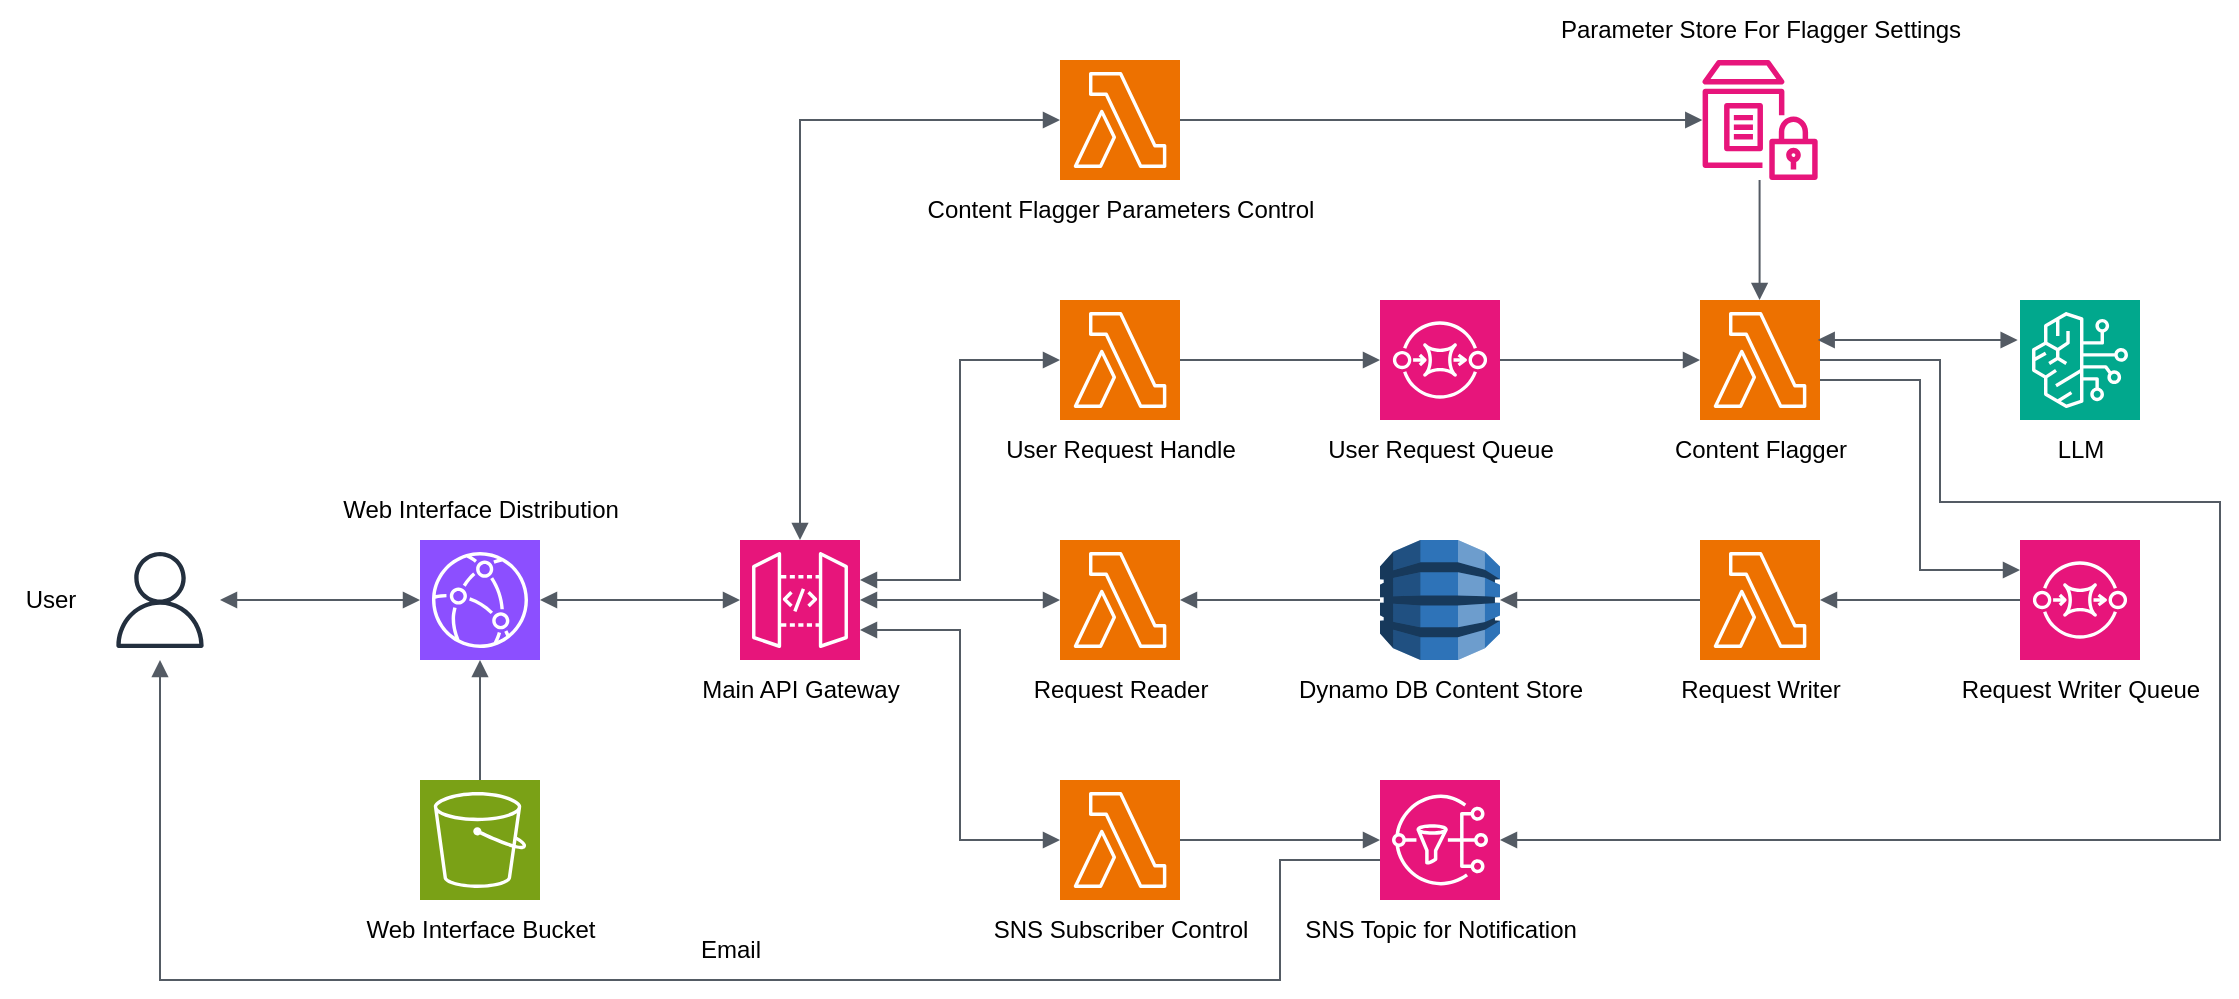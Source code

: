 <mxfile version="24.7.6">
  <diagram name="Page-1" id="YujacrHTaQRyxD3w--DK">
    <mxGraphModel dx="1793" dy="975" grid="1" gridSize="10" guides="1" tooltips="1" connect="1" arrows="1" fold="1" page="1" pageScale="1" pageWidth="1169" pageHeight="827" math="0" shadow="0">
      <root>
        <mxCell id="0" />
        <mxCell id="1" parent="0" />
        <mxCell id="wFZhUTVder0LunFpuohw-1" value="" style="sketch=0;points=[[0,0,0],[0.25,0,0],[0.5,0,0],[0.75,0,0],[1,0,0],[0,1,0],[0.25,1,0],[0.5,1,0],[0.75,1,0],[1,1,0],[0,0.25,0],[0,0.5,0],[0,0.75,0],[1,0.25,0],[1,0.5,0],[1,0.75,0]];outlineConnect=0;fontColor=#232F3E;fillColor=#E7157B;strokeColor=#ffffff;dashed=0;verticalLabelPosition=bottom;verticalAlign=top;align=center;html=1;fontSize=12;fontStyle=0;aspect=fixed;shape=mxgraph.aws4.resourceIcon;resIcon=mxgraph.aws4.api_gateway;" vertex="1" parent="1">
          <mxGeometry x="400" y="400" width="60" height="60" as="geometry" />
        </mxCell>
        <mxCell id="wFZhUTVder0LunFpuohw-2" value="" style="sketch=0;points=[[0,0,0],[0.25,0,0],[0.5,0,0],[0.75,0,0],[1,0,0],[0,1,0],[0.25,1,0],[0.5,1,0],[0.75,1,0],[1,1,0],[0,0.25,0],[0,0.5,0],[0,0.75,0],[1,0.25,0],[1,0.5,0],[1,0.75,0]];outlineConnect=0;fontColor=#232F3E;fillColor=#8C4FFF;strokeColor=#ffffff;dashed=0;verticalLabelPosition=bottom;verticalAlign=top;align=center;html=1;fontSize=12;fontStyle=0;aspect=fixed;shape=mxgraph.aws4.resourceIcon;resIcon=mxgraph.aws4.cloudfront;" vertex="1" parent="1">
          <mxGeometry x="240" y="400" width="60" height="60" as="geometry" />
        </mxCell>
        <mxCell id="wFZhUTVder0LunFpuohw-3" value="" style="sketch=0;points=[[0,0,0],[0.25,0,0],[0.5,0,0],[0.75,0,0],[1,0,0],[0,1,0],[0.25,1,0],[0.5,1,0],[0.75,1,0],[1,1,0],[0,0.25,0],[0,0.5,0],[0,0.75,0],[1,0.25,0],[1,0.5,0],[1,0.75,0]];outlineConnect=0;fontColor=#232F3E;fillColor=#7AA116;strokeColor=#ffffff;dashed=0;verticalLabelPosition=bottom;verticalAlign=top;align=center;html=1;fontSize=12;fontStyle=0;aspect=fixed;shape=mxgraph.aws4.resourceIcon;resIcon=mxgraph.aws4.s3;" vertex="1" parent="1">
          <mxGeometry x="240" y="520" width="60" height="60" as="geometry" />
        </mxCell>
        <mxCell id="wFZhUTVder0LunFpuohw-4" value="" style="edgeStyle=orthogonalEdgeStyle;html=1;endArrow=none;elbow=vertical;startArrow=block;startFill=1;strokeColor=#545B64;rounded=0;exitX=0.5;exitY=1;exitDx=0;exitDy=0;exitPerimeter=0;entryX=0.5;entryY=0;entryDx=0;entryDy=0;entryPerimeter=0;" edge="1" parent="1" source="wFZhUTVder0LunFpuohw-2" target="wFZhUTVder0LunFpuohw-3">
          <mxGeometry width="100" relative="1" as="geometry">
            <mxPoint x="380" y="410" as="sourcePoint" />
            <mxPoint x="180" y="540" as="targetPoint" />
            <Array as="points">
              <mxPoint x="270" y="490" />
              <mxPoint x="270" y="490" />
            </Array>
          </mxGeometry>
        </mxCell>
        <mxCell id="wFZhUTVder0LunFpuohw-5" value="" style="edgeStyle=orthogonalEdgeStyle;html=1;endArrow=block;elbow=vertical;startArrow=block;startFill=1;endFill=1;strokeColor=#545B64;rounded=0;entryX=0;entryY=0.5;entryDx=0;entryDy=0;entryPerimeter=0;" edge="1" parent="1" source="wFZhUTVder0LunFpuohw-2" target="wFZhUTVder0LunFpuohw-1">
          <mxGeometry width="100" relative="1" as="geometry">
            <mxPoint x="380" y="410" as="sourcePoint" />
            <mxPoint x="480" y="410" as="targetPoint" />
          </mxGeometry>
        </mxCell>
        <mxCell id="wFZhUTVder0LunFpuohw-6" value="" style="sketch=0;outlineConnect=0;fontColor=#232F3E;gradientColor=none;strokeColor=#232F3E;fillColor=#ffffff;dashed=0;verticalLabelPosition=bottom;verticalAlign=top;align=center;html=1;fontSize=12;fontStyle=0;aspect=fixed;shape=mxgraph.aws4.resourceIcon;resIcon=mxgraph.aws4.user;" vertex="1" parent="1">
          <mxGeometry x="80" y="400" width="60" height="60" as="geometry" />
        </mxCell>
        <mxCell id="wFZhUTVder0LunFpuohw-7" value="" style="edgeStyle=orthogonalEdgeStyle;html=1;endArrow=block;elbow=vertical;startArrow=block;startFill=1;endFill=1;strokeColor=#545B64;rounded=0;entryX=0;entryY=0.5;entryDx=0;entryDy=0;entryPerimeter=0;" edge="1" parent="1" source="wFZhUTVder0LunFpuohw-6" target="wFZhUTVder0LunFpuohw-2">
          <mxGeometry width="100" relative="1" as="geometry">
            <mxPoint x="190" y="430" as="sourcePoint" />
            <mxPoint x="240" y="460" as="targetPoint" />
          </mxGeometry>
        </mxCell>
        <mxCell id="wFZhUTVder0LunFpuohw-10" value="" style="sketch=0;points=[[0,0,0],[0.25,0,0],[0.5,0,0],[0.75,0,0],[1,0,0],[0,1,0],[0.25,1,0],[0.5,1,0],[0.75,1,0],[1,1,0],[0,0.25,0],[0,0.5,0],[0,0.75,0],[1,0.25,0],[1,0.5,0],[1,0.75,0]];outlineConnect=0;fontColor=#232F3E;fillColor=#ED7100;strokeColor=#ffffff;dashed=0;verticalLabelPosition=bottom;verticalAlign=top;align=center;html=1;fontSize=12;fontStyle=0;aspect=fixed;shape=mxgraph.aws4.resourceIcon;resIcon=mxgraph.aws4.lambda;" vertex="1" parent="1">
          <mxGeometry x="560" y="280" width="60" height="60" as="geometry" />
        </mxCell>
        <mxCell id="wFZhUTVder0LunFpuohw-11" value="Main API Gateway" style="text;html=1;align=center;verticalAlign=middle;resizable=0;points=[];autosize=1;strokeColor=none;fillColor=none;" vertex="1" parent="1">
          <mxGeometry x="370" y="460" width="120" height="30" as="geometry" />
        </mxCell>
        <mxCell id="wFZhUTVder0LunFpuohw-12" value="" style="edgeStyle=orthogonalEdgeStyle;html=1;endArrow=block;elbow=vertical;startArrow=block;startFill=1;endFill=1;strokeColor=#545B64;rounded=0;entryX=0;entryY=0.5;entryDx=0;entryDy=0;entryPerimeter=0;" edge="1" parent="1" source="wFZhUTVder0LunFpuohw-1" target="wFZhUTVder0LunFpuohw-10">
          <mxGeometry width="100" relative="1" as="geometry">
            <mxPoint x="400" y="470" as="sourcePoint" />
            <mxPoint x="500" y="470" as="targetPoint" />
            <Array as="points">
              <mxPoint x="510" y="420" />
              <mxPoint x="510" y="310" />
            </Array>
          </mxGeometry>
        </mxCell>
        <mxCell id="wFZhUTVder0LunFpuohw-13" value="User Request Handle" style="text;html=1;align=center;verticalAlign=middle;resizable=0;points=[];autosize=1;strokeColor=none;fillColor=none;" vertex="1" parent="1">
          <mxGeometry x="520" y="340" width="140" height="30" as="geometry" />
        </mxCell>
        <mxCell id="wFZhUTVder0LunFpuohw-14" value="" style="sketch=0;points=[[0,0,0],[0.25,0,0],[0.5,0,0],[0.75,0,0],[1,0,0],[0,1,0],[0.25,1,0],[0.5,1,0],[0.75,1,0],[1,1,0],[0,0.25,0],[0,0.5,0],[0,0.75,0],[1,0.25,0],[1,0.5,0],[1,0.75,0]];outlineConnect=0;fontColor=#232F3E;fillColor=#E7157B;strokeColor=#ffffff;dashed=0;verticalLabelPosition=bottom;verticalAlign=top;align=center;html=1;fontSize=12;fontStyle=0;aspect=fixed;shape=mxgraph.aws4.resourceIcon;resIcon=mxgraph.aws4.sqs;" vertex="1" parent="1">
          <mxGeometry x="720" y="280" width="60" height="60" as="geometry" />
        </mxCell>
        <mxCell id="wFZhUTVder0LunFpuohw-15" value="" style="edgeStyle=orthogonalEdgeStyle;html=1;endArrow=block;elbow=vertical;startArrow=none;endFill=1;strokeColor=#545B64;rounded=0;exitX=1;exitY=0.5;exitDx=0;exitDy=0;exitPerimeter=0;entryX=0;entryY=0.5;entryDx=0;entryDy=0;entryPerimeter=0;" edge="1" parent="1" source="wFZhUTVder0LunFpuohw-10" target="wFZhUTVder0LunFpuohw-14">
          <mxGeometry width="100" relative="1" as="geometry">
            <mxPoint x="560" y="400" as="sourcePoint" />
            <mxPoint x="660" y="400" as="targetPoint" />
          </mxGeometry>
        </mxCell>
        <mxCell id="wFZhUTVder0LunFpuohw-16" value="User Request Queue" style="text;html=1;align=center;verticalAlign=middle;resizable=0;points=[];autosize=1;strokeColor=none;fillColor=none;" vertex="1" parent="1">
          <mxGeometry x="680" y="340" width="140" height="30" as="geometry" />
        </mxCell>
        <mxCell id="wFZhUTVder0LunFpuohw-18" value="" style="sketch=0;points=[[0,0,0],[0.25,0,0],[0.5,0,0],[0.75,0,0],[1,0,0],[0,1,0],[0.25,1,0],[0.5,1,0],[0.75,1,0],[1,1,0],[0,0.25,0],[0,0.5,0],[0,0.75,0],[1,0.25,0],[1,0.5,0],[1,0.75,0]];outlineConnect=0;fontColor=#232F3E;fillColor=#ED7100;strokeColor=#ffffff;dashed=0;verticalLabelPosition=bottom;verticalAlign=top;align=center;html=1;fontSize=12;fontStyle=0;aspect=fixed;shape=mxgraph.aws4.resourceIcon;resIcon=mxgraph.aws4.lambda;" vertex="1" parent="1">
          <mxGeometry x="880" y="280" width="60" height="60" as="geometry" />
        </mxCell>
        <mxCell id="wFZhUTVder0LunFpuohw-19" value="" style="edgeStyle=orthogonalEdgeStyle;html=1;endArrow=block;elbow=vertical;startArrow=none;endFill=1;strokeColor=#545B64;rounded=0;exitX=1;exitY=0.5;exitDx=0;exitDy=0;exitPerimeter=0;entryX=0;entryY=0.5;entryDx=0;entryDy=0;entryPerimeter=0;" edge="1" parent="1" source="wFZhUTVder0LunFpuohw-14" target="wFZhUTVder0LunFpuohw-18">
          <mxGeometry width="100" relative="1" as="geometry">
            <mxPoint x="610" y="370" as="sourcePoint" />
            <mxPoint x="710" y="370" as="targetPoint" />
          </mxGeometry>
        </mxCell>
        <mxCell id="wFZhUTVder0LunFpuohw-20" value="Content Flagger" style="text;html=1;align=center;verticalAlign=middle;resizable=0;points=[];autosize=1;strokeColor=none;fillColor=none;" vertex="1" parent="1">
          <mxGeometry x="855" y="340" width="110" height="30" as="geometry" />
        </mxCell>
        <mxCell id="wFZhUTVder0LunFpuohw-21" value="" style="sketch=0;points=[[0,0,0],[0.25,0,0],[0.5,0,0],[0.75,0,0],[1,0,0],[0,1,0],[0.25,1,0],[0.5,1,0],[0.75,1,0],[1,1,0],[0,0.25,0],[0,0.5,0],[0,0.75,0],[1,0.25,0],[1,0.5,0],[1,0.75,0]];outlineConnect=0;fontColor=#232F3E;fillColor=#01A88D;strokeColor=#ffffff;dashed=0;verticalLabelPosition=bottom;verticalAlign=top;align=center;html=1;fontSize=12;fontStyle=0;aspect=fixed;shape=mxgraph.aws4.resourceIcon;resIcon=mxgraph.aws4.bedrock;" vertex="1" parent="1">
          <mxGeometry x="1040" y="280" width="60" height="60" as="geometry" />
        </mxCell>
        <mxCell id="wFZhUTVder0LunFpuohw-22" value="" style="edgeStyle=orthogonalEdgeStyle;html=1;endArrow=block;elbow=vertical;startArrow=block;startFill=1;endFill=1;strokeColor=#545B64;rounded=0;exitX=1;exitY=0.5;exitDx=0;exitDy=0;exitPerimeter=0;entryX=0;entryY=0.5;entryDx=0;entryDy=0;entryPerimeter=0;" edge="1" parent="1">
          <mxGeometry width="100" relative="1" as="geometry">
            <mxPoint x="938.84" y="300" as="sourcePoint" />
            <mxPoint x="1038.84" y="300" as="targetPoint" />
          </mxGeometry>
        </mxCell>
        <mxCell id="wFZhUTVder0LunFpuohw-23" value="LLM" style="text;html=1;align=center;verticalAlign=middle;resizable=0;points=[];autosize=1;strokeColor=none;fillColor=none;" vertex="1" parent="1">
          <mxGeometry x="1045" y="340" width="50" height="30" as="geometry" />
        </mxCell>
        <mxCell id="wFZhUTVder0LunFpuohw-24" value="" style="sketch=0;points=[[0,0,0],[0.25,0,0],[0.5,0,0],[0.75,0,0],[1,0,0],[0,1,0],[0.25,1,0],[0.5,1,0],[0.75,1,0],[1,1,0],[0,0.25,0],[0,0.5,0],[0,0.75,0],[1,0.25,0],[1,0.5,0],[1,0.75,0]];outlineConnect=0;fontColor=#232F3E;fillColor=#E7157B;strokeColor=#ffffff;dashed=0;verticalLabelPosition=bottom;verticalAlign=top;align=center;html=1;fontSize=12;fontStyle=0;aspect=fixed;shape=mxgraph.aws4.resourceIcon;resIcon=mxgraph.aws4.sqs;" vertex="1" parent="1">
          <mxGeometry x="1040" y="400" width="60" height="60" as="geometry" />
        </mxCell>
        <mxCell id="wFZhUTVder0LunFpuohw-25" value="" style="sketch=0;outlineConnect=0;fontColor=#232F3E;gradientColor=none;fillColor=#E7157B;strokeColor=none;dashed=0;verticalLabelPosition=bottom;verticalAlign=top;align=center;html=1;fontSize=12;fontStyle=0;aspect=fixed;pointerEvents=1;shape=mxgraph.aws4.parameter_store;" vertex="1" parent="1">
          <mxGeometry x="881.15" y="160" width="57.69" height="60" as="geometry" />
        </mxCell>
        <mxCell id="wFZhUTVder0LunFpuohw-27" value="Parameter Store For Flagger Settings" style="text;html=1;align=center;verticalAlign=middle;resizable=0;points=[];autosize=1;strokeColor=none;fillColor=none;" vertex="1" parent="1">
          <mxGeometry x="800" y="130" width="220" height="30" as="geometry" />
        </mxCell>
        <mxCell id="wFZhUTVder0LunFpuohw-28" value="" style="sketch=0;points=[[0,0,0],[0.25,0,0],[0.5,0,0],[0.75,0,0],[1,0,0],[0,1,0],[0.25,1,0],[0.5,1,0],[0.75,1,0],[1,1,0],[0,0.25,0],[0,0.5,0],[0,0.75,0],[1,0.25,0],[1,0.5,0],[1,0.75,0]];outlineConnect=0;fontColor=#232F3E;fillColor=#ED7100;strokeColor=#ffffff;dashed=0;verticalLabelPosition=bottom;verticalAlign=top;align=center;html=1;fontSize=12;fontStyle=0;aspect=fixed;shape=mxgraph.aws4.resourceIcon;resIcon=mxgraph.aws4.lambda;" vertex="1" parent="1">
          <mxGeometry x="560" y="160" width="60" height="60" as="geometry" />
        </mxCell>
        <mxCell id="wFZhUTVder0LunFpuohw-31" value="" style="edgeStyle=orthogonalEdgeStyle;html=1;endArrow=none;elbow=vertical;startArrow=block;startFill=1;strokeColor=#545B64;rounded=0;" edge="1" parent="1">
          <mxGeometry width="100" relative="1" as="geometry">
            <mxPoint x="909.79" y="280" as="sourcePoint" />
            <mxPoint x="909.79" y="219.986" as="targetPoint" />
            <Array as="points">
              <mxPoint x="909.79" y="260" />
              <mxPoint x="909.79" y="260" />
            </Array>
          </mxGeometry>
        </mxCell>
        <mxCell id="wFZhUTVder0LunFpuohw-32" value="" style="edgeStyle=orthogonalEdgeStyle;html=1;endArrow=block;elbow=vertical;startArrow=none;endFill=1;strokeColor=#545B64;rounded=0;exitX=1;exitY=0.5;exitDx=0;exitDy=0;exitPerimeter=0;" edge="1" parent="1" source="wFZhUTVder0LunFpuohw-28" target="wFZhUTVder0LunFpuohw-25">
          <mxGeometry width="100" relative="1" as="geometry">
            <mxPoint x="730" y="230" as="sourcePoint" />
            <mxPoint x="830" y="230" as="targetPoint" />
          </mxGeometry>
        </mxCell>
        <mxCell id="wFZhUTVder0LunFpuohw-34" value="" style="edgeStyle=orthogonalEdgeStyle;html=1;endArrow=block;elbow=vertical;startArrow=block;startFill=1;endFill=1;strokeColor=#545B64;rounded=0;entryX=0;entryY=0.5;entryDx=0;entryDy=0;entryPerimeter=0;exitX=0.5;exitY=0;exitDx=0;exitDy=0;exitPerimeter=0;" edge="1" parent="1" source="wFZhUTVder0LunFpuohw-1" target="wFZhUTVder0LunFpuohw-28">
          <mxGeometry width="100" relative="1" as="geometry">
            <mxPoint x="420" y="210" as="sourcePoint" />
            <mxPoint x="520" y="210" as="targetPoint" />
          </mxGeometry>
        </mxCell>
        <mxCell id="wFZhUTVder0LunFpuohw-35" value="Content Flagger Parameters Control" style="text;html=1;align=center;verticalAlign=middle;resizable=0;points=[];autosize=1;strokeColor=none;fillColor=none;" vertex="1" parent="1">
          <mxGeometry x="480" y="220" width="220" height="30" as="geometry" />
        </mxCell>
        <mxCell id="wFZhUTVder0LunFpuohw-36" value="" style="sketch=0;points=[[0,0,0],[0.25,0,0],[0.5,0,0],[0.75,0,0],[1,0,0],[0,1,0],[0.25,1,0],[0.5,1,0],[0.75,1,0],[1,1,0],[0,0.25,0],[0,0.5,0],[0,0.75,0],[1,0.25,0],[1,0.5,0],[1,0.75,0]];outlineConnect=0;fontColor=#232F3E;fillColor=#ED7100;strokeColor=#ffffff;dashed=0;verticalLabelPosition=bottom;verticalAlign=top;align=center;html=1;fontSize=12;fontStyle=0;aspect=fixed;shape=mxgraph.aws4.resourceIcon;resIcon=mxgraph.aws4.lambda;" vertex="1" parent="1">
          <mxGeometry x="560" y="400" width="60" height="60" as="geometry" />
        </mxCell>
        <mxCell id="wFZhUTVder0LunFpuohw-37" value="" style="edgeStyle=orthogonalEdgeStyle;html=1;endArrow=block;elbow=vertical;startArrow=block;startFill=1;endFill=1;strokeColor=#545B64;rounded=0;entryX=0;entryY=0.5;entryDx=0;entryDy=0;entryPerimeter=0;" edge="1" parent="1" source="wFZhUTVder0LunFpuohw-1" target="wFZhUTVder0LunFpuohw-36">
          <mxGeometry width="100" relative="1" as="geometry">
            <mxPoint x="630" y="340" as="sourcePoint" />
            <mxPoint x="730" y="340" as="targetPoint" />
          </mxGeometry>
        </mxCell>
        <mxCell id="wFZhUTVder0LunFpuohw-38" value="Request Reader" style="text;html=1;align=center;verticalAlign=middle;resizable=0;points=[];autosize=1;strokeColor=none;fillColor=none;" vertex="1" parent="1">
          <mxGeometry x="535" y="460" width="110" height="30" as="geometry" />
        </mxCell>
        <mxCell id="wFZhUTVder0LunFpuohw-39" value="" style="outlineConnect=0;dashed=0;verticalLabelPosition=bottom;verticalAlign=top;align=center;html=1;shape=mxgraph.aws3.dynamo_db;fillColor=#2E73B8;gradientColor=none;" vertex="1" parent="1">
          <mxGeometry x="720" y="400" width="60" height="60" as="geometry" />
        </mxCell>
        <mxCell id="wFZhUTVder0LunFpuohw-40" value="Dynamo DB Content Store" style="text;html=1;align=center;verticalAlign=middle;resizable=0;points=[];autosize=1;strokeColor=none;fillColor=none;" vertex="1" parent="1">
          <mxGeometry x="665" y="460" width="170" height="30" as="geometry" />
        </mxCell>
        <mxCell id="wFZhUTVder0LunFpuohw-41" value="" style="sketch=0;points=[[0,0,0],[0.25,0,0],[0.5,0,0],[0.75,0,0],[1,0,0],[0,1,0],[0.25,1,0],[0.5,1,0],[0.75,1,0],[1,1,0],[0,0.25,0],[0,0.5,0],[0,0.75,0],[1,0.25,0],[1,0.5,0],[1,0.75,0]];outlineConnect=0;fontColor=#232F3E;fillColor=#ED7100;strokeColor=#ffffff;dashed=0;verticalLabelPosition=bottom;verticalAlign=top;align=center;html=1;fontSize=12;fontStyle=0;aspect=fixed;shape=mxgraph.aws4.resourceIcon;resIcon=mxgraph.aws4.lambda;" vertex="1" parent="1">
          <mxGeometry x="880" y="400" width="60" height="60" as="geometry" />
        </mxCell>
        <mxCell id="wFZhUTVder0LunFpuohw-42" value="Request Writer" style="text;html=1;align=center;verticalAlign=middle;resizable=0;points=[];autosize=1;strokeColor=none;fillColor=none;" vertex="1" parent="1">
          <mxGeometry x="860" y="460" width="100" height="30" as="geometry" />
        </mxCell>
        <mxCell id="wFZhUTVder0LunFpuohw-50" value="" style="edgeStyle=orthogonalEdgeStyle;html=1;endArrow=none;elbow=vertical;startArrow=block;startFill=1;strokeColor=#545B64;rounded=0;entryX=0;entryY=0.5;entryDx=0;entryDy=0;entryPerimeter=0;exitX=1;exitY=0.5;exitDx=0;exitDy=0;exitPerimeter=0;" edge="1" parent="1" source="wFZhUTVder0LunFpuohw-41" target="wFZhUTVder0LunFpuohw-24">
          <mxGeometry width="100" relative="1" as="geometry">
            <mxPoint x="1010" y="540" as="sourcePoint" />
            <mxPoint x="730" y="430" as="targetPoint" />
          </mxGeometry>
        </mxCell>
        <mxCell id="wFZhUTVder0LunFpuohw-51" value="" style="edgeStyle=orthogonalEdgeStyle;html=1;endArrow=none;elbow=vertical;startArrow=block;startFill=1;strokeColor=#545B64;rounded=0;entryX=0;entryY=0.5;entryDx=0;entryDy=0;entryPerimeter=0;exitX=1;exitY=0.5;exitDx=0;exitDy=0;exitPerimeter=0;" edge="1" parent="1" source="wFZhUTVder0LunFpuohw-39" target="wFZhUTVder0LunFpuohw-41">
          <mxGeometry width="100" relative="1" as="geometry">
            <mxPoint x="770" y="550" as="sourcePoint" />
            <mxPoint x="990" y="550" as="targetPoint" />
          </mxGeometry>
        </mxCell>
        <mxCell id="wFZhUTVder0LunFpuohw-52" value="" style="edgeStyle=orthogonalEdgeStyle;html=1;endArrow=none;elbow=vertical;startArrow=block;startFill=1;strokeColor=#545B64;rounded=0;exitX=1;exitY=0.5;exitDx=0;exitDy=0;exitPerimeter=0;entryX=0;entryY=0.5;entryDx=0;entryDy=0;entryPerimeter=0;" edge="1" parent="1" source="wFZhUTVder0LunFpuohw-36" target="wFZhUTVder0LunFpuohw-39">
          <mxGeometry width="100" relative="1" as="geometry">
            <mxPoint x="630" y="430" as="sourcePoint" />
            <mxPoint x="690" y="420" as="targetPoint" />
          </mxGeometry>
        </mxCell>
        <mxCell id="wFZhUTVder0LunFpuohw-53" value="Request Writer&amp;nbsp;&lt;span style=&quot;background-color: initial;&quot;&gt;Queue&lt;/span&gt;" style="text;html=1;align=center;verticalAlign=middle;resizable=0;points=[];autosize=1;strokeColor=none;fillColor=none;" vertex="1" parent="1">
          <mxGeometry x="1000" y="460" width="140" height="30" as="geometry" />
        </mxCell>
        <mxCell id="wFZhUTVder0LunFpuohw-54" value="" style="sketch=0;points=[[0,0,0],[0.25,0,0],[0.5,0,0],[0.75,0,0],[1,0,0],[0,1,0],[0.25,1,0],[0.5,1,0],[0.75,1,0],[1,1,0],[0,0.25,0],[0,0.5,0],[0,0.75,0],[1,0.25,0],[1,0.5,0],[1,0.75,0]];outlineConnect=0;fontColor=#232F3E;fillColor=#E7157B;strokeColor=#ffffff;dashed=0;verticalLabelPosition=bottom;verticalAlign=top;align=center;html=1;fontSize=12;fontStyle=0;aspect=fixed;shape=mxgraph.aws4.resourceIcon;resIcon=mxgraph.aws4.sns;" vertex="1" parent="1">
          <mxGeometry x="720" y="520" width="60" height="60" as="geometry" />
        </mxCell>
        <mxCell id="wFZhUTVder0LunFpuohw-55" value="SNS Topic for Notification" style="text;html=1;align=center;verticalAlign=middle;resizable=0;points=[];autosize=1;strokeColor=none;fillColor=none;" vertex="1" parent="1">
          <mxGeometry x="670" y="580" width="160" height="30" as="geometry" />
        </mxCell>
        <mxCell id="wFZhUTVder0LunFpuohw-56" value="" style="sketch=0;points=[[0,0,0],[0.25,0,0],[0.5,0,0],[0.75,0,0],[1,0,0],[0,1,0],[0.25,1,0],[0.5,1,0],[0.75,1,0],[1,1,0],[0,0.25,0],[0,0.5,0],[0,0.75,0],[1,0.25,0],[1,0.5,0],[1,0.75,0]];outlineConnect=0;fontColor=#232F3E;fillColor=#ED7100;strokeColor=#ffffff;dashed=0;verticalLabelPosition=bottom;verticalAlign=top;align=center;html=1;fontSize=12;fontStyle=0;aspect=fixed;shape=mxgraph.aws4.resourceIcon;resIcon=mxgraph.aws4.lambda;" vertex="1" parent="1">
          <mxGeometry x="560" y="520" width="60" height="60" as="geometry" />
        </mxCell>
        <mxCell id="wFZhUTVder0LunFpuohw-57" value="SNS Subscriber Control" style="text;html=1;align=center;verticalAlign=middle;resizable=0;points=[];autosize=1;strokeColor=none;fillColor=none;" vertex="1" parent="1">
          <mxGeometry x="515" y="580" width="150" height="30" as="geometry" />
        </mxCell>
        <mxCell id="wFZhUTVder0LunFpuohw-59" value="" style="edgeStyle=orthogonalEdgeStyle;html=1;endArrow=block;elbow=vertical;startArrow=block;startFill=1;endFill=1;strokeColor=#545B64;rounded=0;entryX=0;entryY=0.5;entryDx=0;entryDy=0;entryPerimeter=0;exitX=1;exitY=0.75;exitDx=0;exitDy=0;exitPerimeter=0;" edge="1" parent="1" source="wFZhUTVder0LunFpuohw-1" target="wFZhUTVder0LunFpuohw-56">
          <mxGeometry width="100" relative="1" as="geometry">
            <mxPoint x="410" y="549.75" as="sourcePoint" />
            <mxPoint x="510" y="549.75" as="targetPoint" />
          </mxGeometry>
        </mxCell>
        <mxCell id="wFZhUTVder0LunFpuohw-61" value="" style="edgeStyle=orthogonalEdgeStyle;html=1;endArrow=none;elbow=vertical;startArrow=block;startFill=1;strokeColor=#545B64;rounded=0;" edge="1" parent="1" source="wFZhUTVder0LunFpuohw-54" target="wFZhUTVder0LunFpuohw-18">
          <mxGeometry width="100" relative="1" as="geometry">
            <mxPoint x="1150" y="550" as="sourcePoint" />
            <mxPoint x="960" y="410" as="targetPoint" />
            <Array as="points">
              <mxPoint x="1140" y="550" />
              <mxPoint x="1140" y="381" />
              <mxPoint x="1000" y="381" />
              <mxPoint x="1000" y="310" />
            </Array>
          </mxGeometry>
        </mxCell>
        <mxCell id="wFZhUTVder0LunFpuohw-62" value="" style="edgeStyle=orthogonalEdgeStyle;html=1;endArrow=none;elbow=vertical;startArrow=block;startFill=1;strokeColor=#545B64;rounded=0;exitX=0;exitY=0.25;exitDx=0;exitDy=0;exitPerimeter=0;" edge="1" parent="1" source="wFZhUTVder0LunFpuohw-24" target="wFZhUTVder0LunFpuohw-18">
          <mxGeometry width="100" relative="1" as="geometry">
            <mxPoint x="860" y="410" as="sourcePoint" />
            <mxPoint x="960" y="410" as="targetPoint" />
            <Array as="points">
              <mxPoint x="990" y="415" />
              <mxPoint x="990" y="320" />
            </Array>
          </mxGeometry>
        </mxCell>
        <mxCell id="wFZhUTVder0LunFpuohw-63" value="" style="edgeStyle=orthogonalEdgeStyle;html=1;endArrow=none;elbow=vertical;startArrow=block;startFill=1;strokeColor=#545B64;rounded=0;" edge="1" parent="1" source="wFZhUTVder0LunFpuohw-6" target="wFZhUTVder0LunFpuohw-54">
          <mxGeometry width="100" relative="1" as="geometry">
            <mxPoint x="610" y="660" as="sourcePoint" />
            <mxPoint x="800" y="450" as="targetPoint" />
            <Array as="points">
              <mxPoint x="110" y="620" />
              <mxPoint x="670" y="620" />
              <mxPoint x="670" y="560" />
            </Array>
          </mxGeometry>
        </mxCell>
        <mxCell id="wFZhUTVder0LunFpuohw-64" value="" style="edgeStyle=orthogonalEdgeStyle;html=1;endArrow=none;elbow=vertical;startArrow=block;startFill=1;strokeColor=#545B64;rounded=0;entryX=1;entryY=0.5;entryDx=0;entryDy=0;entryPerimeter=0;exitX=0;exitY=0.5;exitDx=0;exitDy=0;exitPerimeter=0;" edge="1" parent="1" source="wFZhUTVder0LunFpuohw-54" target="wFZhUTVder0LunFpuohw-56">
          <mxGeometry width="100" relative="1" as="geometry">
            <mxPoint x="400" y="450" as="sourcePoint" />
            <mxPoint x="500" y="450" as="targetPoint" />
          </mxGeometry>
        </mxCell>
        <mxCell id="wFZhUTVder0LunFpuohw-65" value="Web Interface Distribution" style="text;html=1;align=center;verticalAlign=middle;resizable=0;points=[];autosize=1;strokeColor=none;fillColor=none;" vertex="1" parent="1">
          <mxGeometry x="190" y="370" width="160" height="30" as="geometry" />
        </mxCell>
        <mxCell id="wFZhUTVder0LunFpuohw-66" value="Web Interface Bucket" style="text;html=1;align=center;verticalAlign=middle;resizable=0;points=[];autosize=1;strokeColor=none;fillColor=none;" vertex="1" parent="1">
          <mxGeometry x="200" y="580" width="140" height="30" as="geometry" />
        </mxCell>
        <mxCell id="wFZhUTVder0LunFpuohw-67" value="Email" style="text;html=1;align=center;verticalAlign=middle;resizable=0;points=[];autosize=1;strokeColor=none;fillColor=none;" vertex="1" parent="1">
          <mxGeometry x="370" y="590" width="50" height="30" as="geometry" />
        </mxCell>
        <mxCell id="wFZhUTVder0LunFpuohw-71" value="User" style="text;html=1;align=center;verticalAlign=middle;resizable=0;points=[];autosize=1;strokeColor=none;fillColor=none;" vertex="1" parent="1">
          <mxGeometry x="30" y="415" width="50" height="30" as="geometry" />
        </mxCell>
      </root>
    </mxGraphModel>
  </diagram>
</mxfile>
